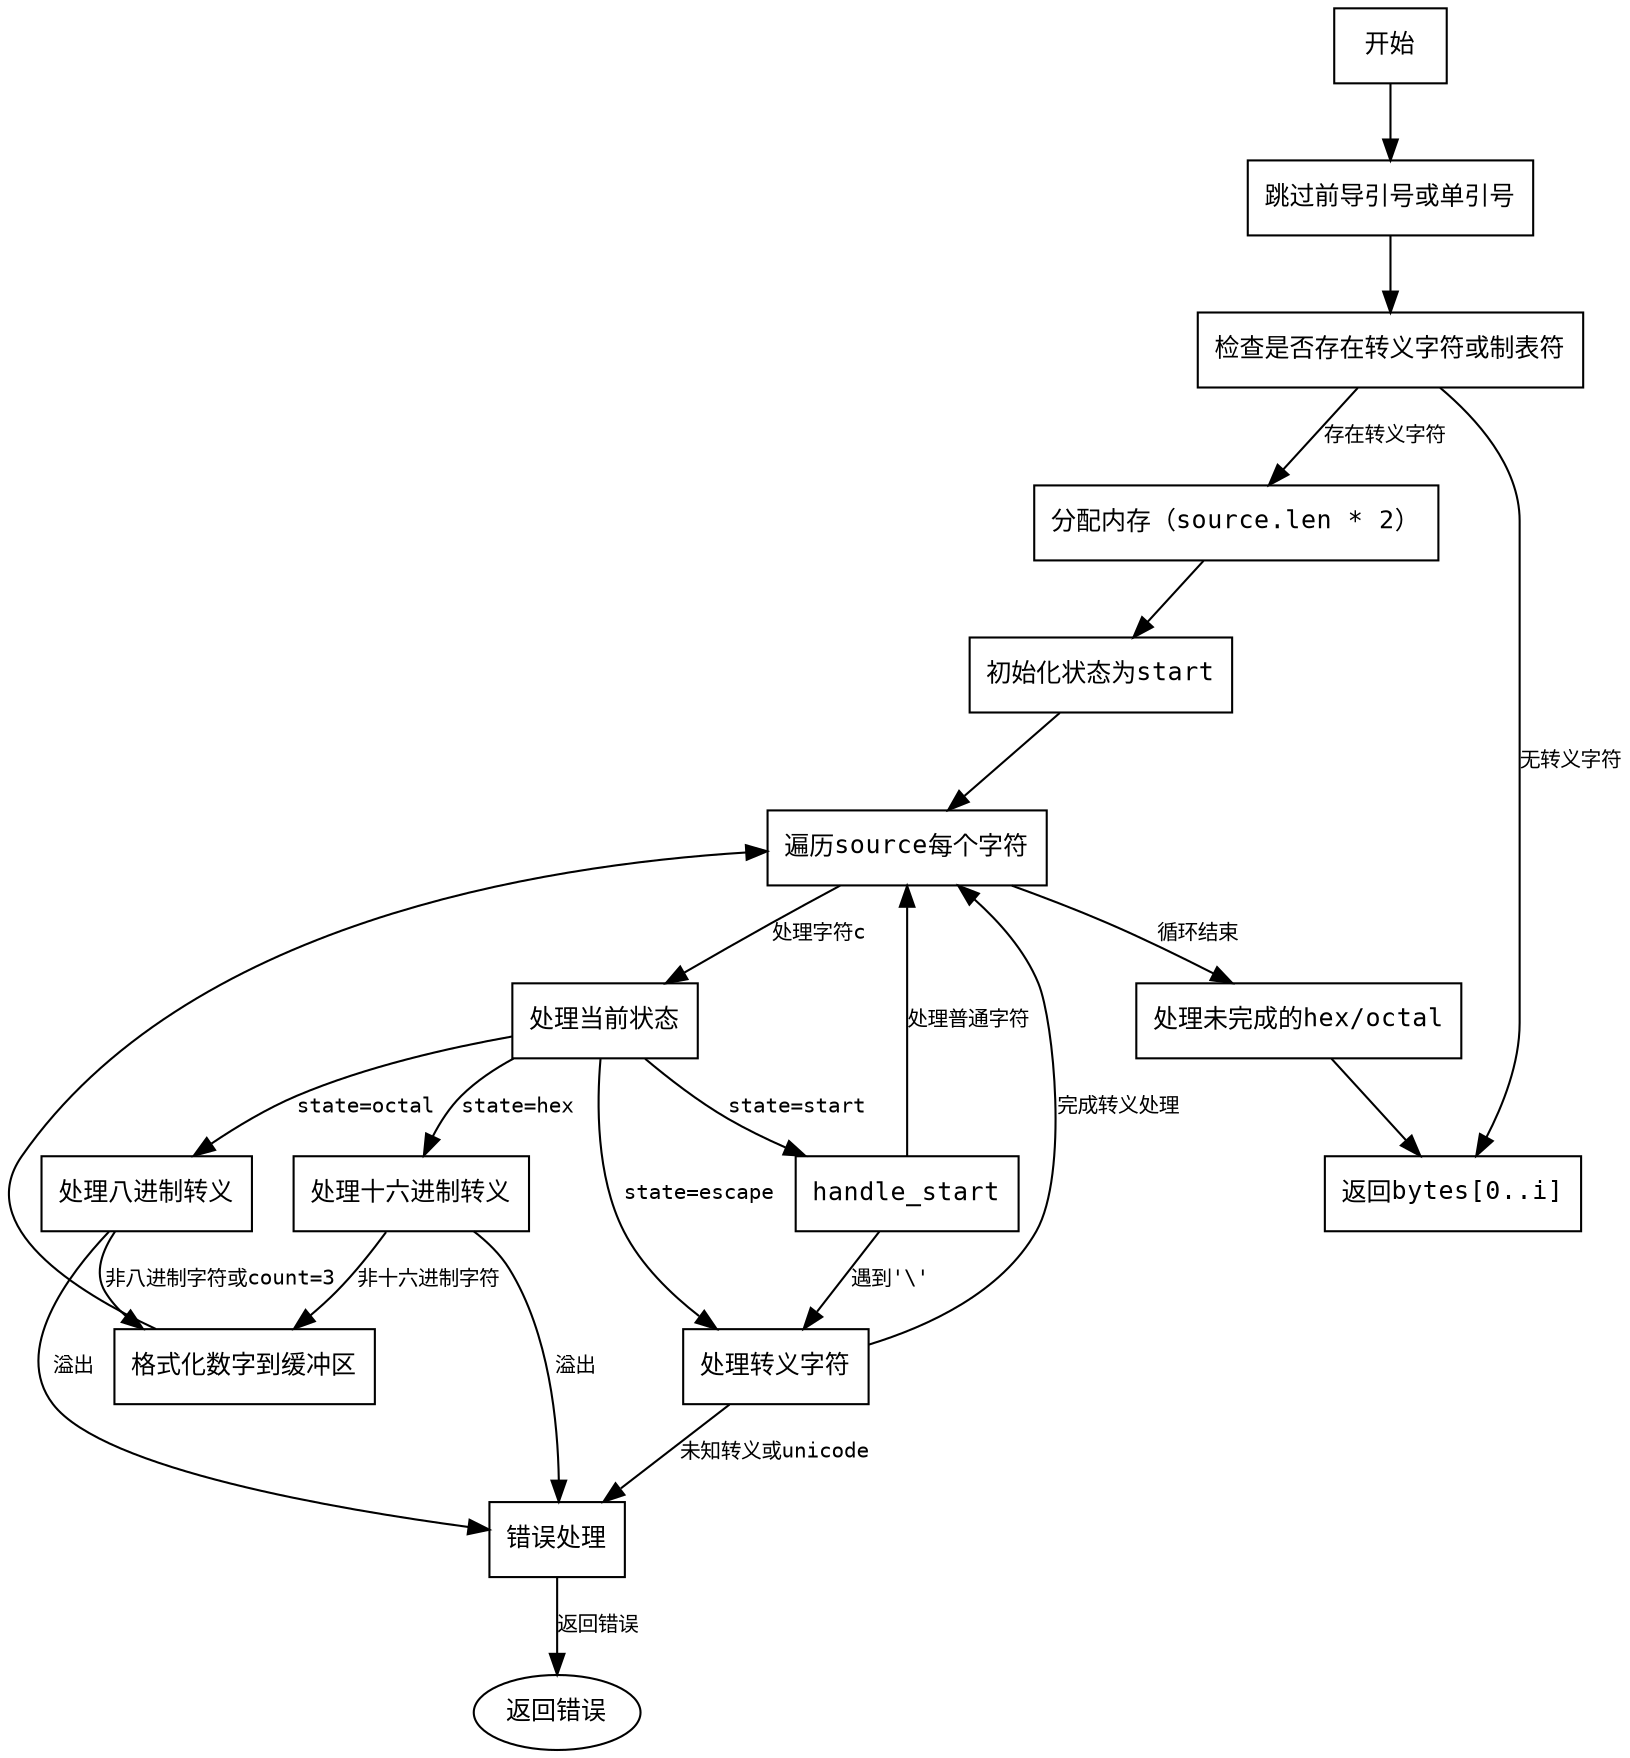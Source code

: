 
digraph flowchart {
    node [shape=rectangle, fontname="Courier", fontsize=12]
    edge [fontname="Courier", fontsize=10]

    start [label="开始"]
    find_quote [label="跳过前导引号或单引号"]
    check_escape [label="检查是否存在转义字符或制表符"]
    alloc_mem [label="分配内存（source.len * 2）"]
    init_state [label="初始化状态为start"]
    loop_start [label="遍历source每个字符"]
    handle_state [label="处理当前状态"]
    handle_escape [label="处理转义字符"]
    handle_hex [label="处理十六进制转义"]
    handle_octal [label="处理八进制转义"]
    format_num [label="格式化数字到缓冲区"]
    error_handling [label="错误处理"]
    final_format [label="处理未完成的hex/octal"]
    return_result [label="返回结果"]

    start -> find_quote
    find_quote -> check_escape
    check_escape -> alloc_mem [label="存在转义字符"]
    check_escape -> return_result [label="无转义字符"]
    alloc_mem -> init_state
    init_state -> loop_start
    loop_start -> handle_state [label="处理字符c"]
    
    handle_state -> handle_escape [label="state=escape"]
    handle_state -> handle_start [label="state=start"]
    handle_state -> handle_hex [label="state=hex"]
    handle_state -> handle_octal [label="state=octal"]
    
    handle_start -> loop_start [label="处理普通字符"]
    handle_start -> handle_escape [label="遇到'\\'"]
    
    handle_escape -> error_handling [label="未知转义或unicode"]
    handle_escape -> loop_start [label="完成转义处理"]
    
    handle_hex -> format_num [label="非十六进制字符"]
    handle_hex -> error_handling [label="溢出"]
    
    handle_octal -> format_num [label="非八进制字符或count=3"]
    handle_octal -> error_handling [label="溢出"]
    
    format_num -> loop_start
    
    error_handling -> return_error [label="返回错误"]
    
    loop_start -> final_format [label="循环结束"]
    final_format -> return_result
    return_result [label="返回bytes[0..i]"]
    return_error [label="返回错误", shape=ellipse]
}
